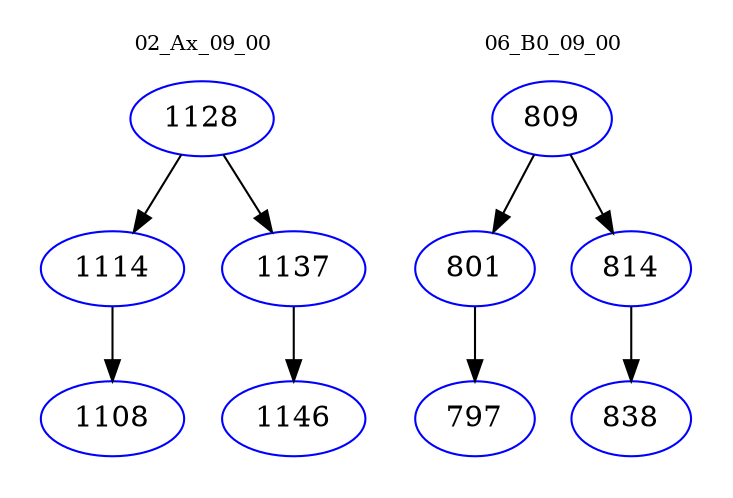 digraph{
subgraph cluster_0 {
color = white
label = "02_Ax_09_00";
fontsize=10;
T0_1128 [label="1128", color="blue"]
T0_1128 -> T0_1114 [color="black"]
T0_1114 [label="1114", color="blue"]
T0_1114 -> T0_1108 [color="black"]
T0_1108 [label="1108", color="blue"]
T0_1128 -> T0_1137 [color="black"]
T0_1137 [label="1137", color="blue"]
T0_1137 -> T0_1146 [color="black"]
T0_1146 [label="1146", color="blue"]
}
subgraph cluster_1 {
color = white
label = "06_B0_09_00";
fontsize=10;
T1_809 [label="809", color="blue"]
T1_809 -> T1_801 [color="black"]
T1_801 [label="801", color="blue"]
T1_801 -> T1_797 [color="black"]
T1_797 [label="797", color="blue"]
T1_809 -> T1_814 [color="black"]
T1_814 [label="814", color="blue"]
T1_814 -> T1_838 [color="black"]
T1_838 [label="838", color="blue"]
}
}
